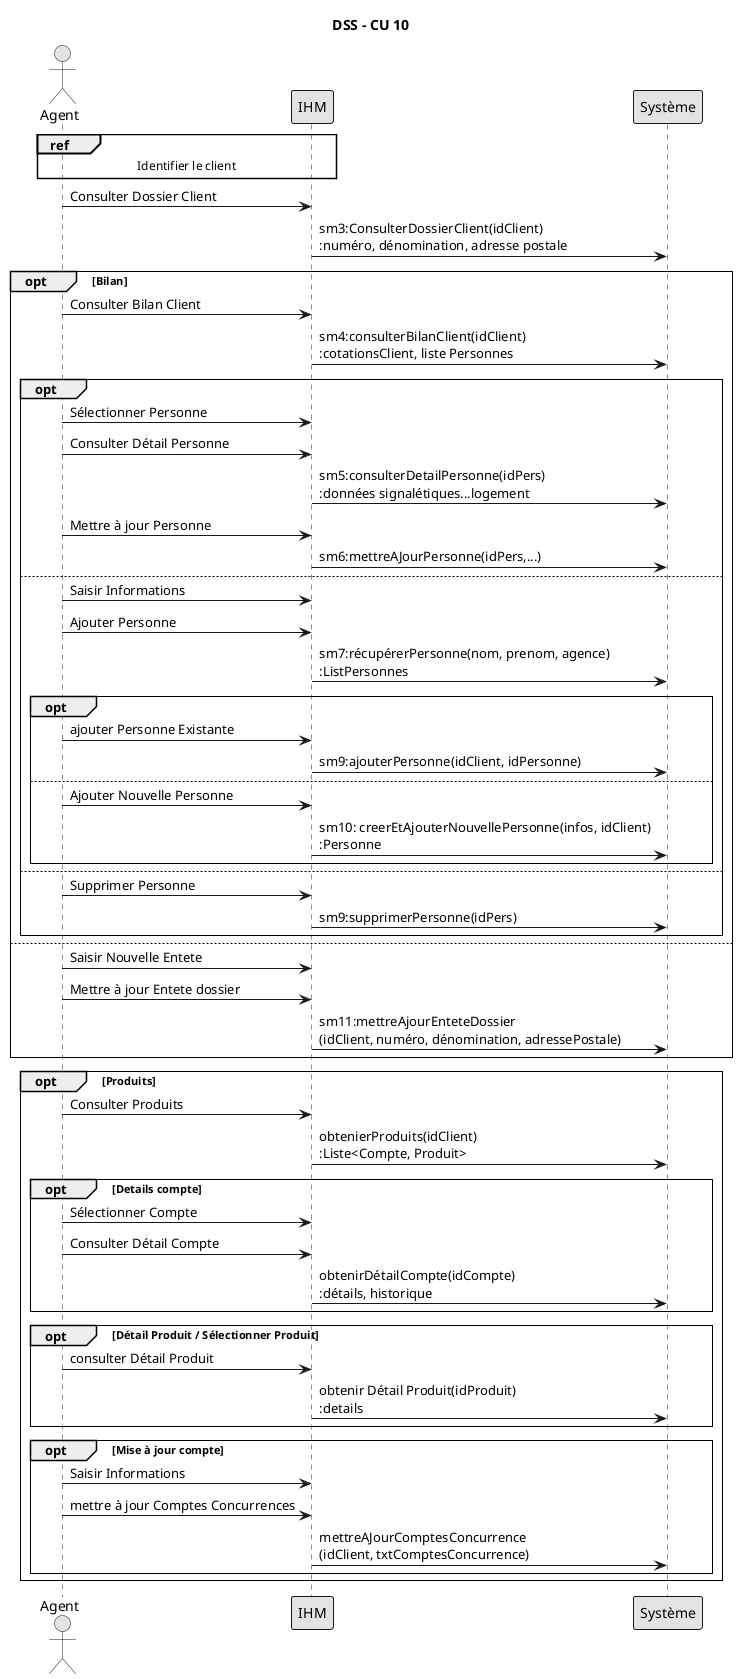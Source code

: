@startuml
skinparam shadowing false
skinparam monochrome true
skinparam sequenceParticipantBorderThickness 1
skinparam sequenceReferenceBorderThickness 1
skinparam sequenceGroupBorderThickness 1

title DSS - CU 10

Actor Agent
ref over Agent, IHM  : Identifier le client
Agent -> IHM : Consulter Dossier Client
IHM -> Système : sm3:ConsulterDossierClient(idClient)\n:numéro, dénomination, adresse postale
opt Bilan
    Agent -> IHM : Consulter Bilan Client
    IHM -> Système : sm4:consulterBilanClient(idClient)\n:cotationsClient, liste Personnes
    opt
        Agent -> IHM : Sélectionner Personne
        Agent -> IHM : Consulter Détail Personne
        IHM -> Système : sm5:consulterDetailPersonne(idPers)\n:données signalétiques...logement
        Agent -> IHM : Mettre à jour Personne
        IHM -> Système : sm6:mettreAJourPersonne(idPers,...)
    else
        Agent -> IHM : Saisir Informations
        Agent -> IHM : Ajouter Personne
        IHM -> Système : sm7:récupérerPersonne(nom, prenom, agence)\n:ListPersonnes
        opt
            Agent -> IHM : ajouter Personne Existante
            IHM -> Système : sm9:ajouterPersonne(idClient, idPersonne)
        else
            Agent -> IHM : Ajouter Nouvelle Personne
            IHM -> Système : sm10: creerEtAjouterNouvellePersonne(infos, idClient)\n:Personne
        end
    else
        Agent -> IHM : Supprimer Personne
        IHM -> Système : sm9:supprimerPersonne(idPers)
    end
else
    Agent -> IHM : Saisir Nouvelle Entete
    Agent -> IHM : Mettre à jour Entete dossier
    IHM -> Système : sm11:mettreAjourEnteteDossier\n(idClient, numéro, dénomination, adressePostale)
end
opt Produits
    Agent -> IHM : Consulter Produits
    IHM -> Système : obtenierProduits(idClient)\n:Liste<Compte, Produit>
    opt Details compte
        Agent -> IHM : Sélectionner Compte
        Agent -> IHM : Consulter Détail Compte
        IHM -> Système : obtenirDétailCompte(idCompte)\n:détails, historique
    end
    opt Détail Produit / Sélectionner Produit
        Agent -> IHM : consulter Détail Produit
        IHM -> Système : obtenir Détail Produit(idProduit)\n:details
    end
    opt Mise à jour compte
        Agent -> IHM : Saisir Informations
        Agent -> IHM : mettre à jour Comptes Concurrences
        IHM -> Système : mettreAJourComptesConcurrence\n(idClient, txtComptesConcurrence)
    end

end

@enduml